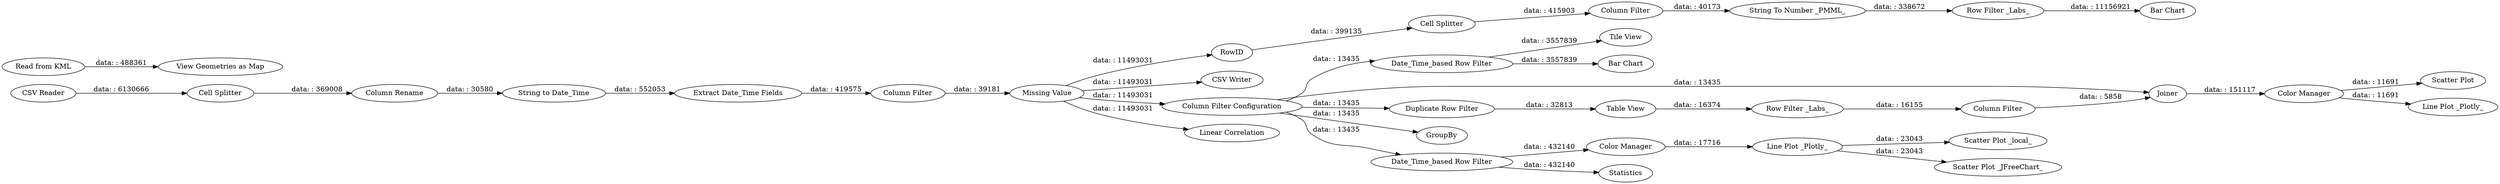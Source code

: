 digraph {
	"2291867599393028967_32" [label="Column Filter"]
	"2291867599393028967_45" [label="String to Date_Time"]
	"2291867599393028967_69" [label="Extract Date_Time Fields"]
	"2291867599393028967_40" [label="Line Plot _Plotly_"]
	"2291867599393028967_56" [label="Scatter Plot _local_"]
	"2291867599393028967_42" [label="Cell Splitter"]
	"2291867599393028967_94" [label="Column Filter"]
	"2291867599393028967_73" [label="Tile View"]
	"2291867599393028967_80" [label="Scatter Plot _JFreeChart_"]
	"2291867599393028967_84" [label=RowID]
	"2291867599393028967_44" [label="Color Manager"]
	"2291867599393028967_58" [label=Statistics]
	"2291867599393028967_64" [label="Date_Time_based Row Filter"]
	"2291867599393028967_100" [label="Scatter Plot"]
	"2291867599393028967_96" [label=Joiner]
	"2291867599393028967_91" [label="Duplicate Row Filter"]
	"2291867599393028967_89" [label="String To Number _PMML_"]
	"2291867599393028967_3" [label="CSV Reader"]
	"2291867599393028967_29" [label="CSV Writer"]
	"2291867599393028967_52" [label="Column Filter Configuration"]
	"2291867599393028967_43" [label="Column Rename"]
	"2291867599393028967_99" [label="Color Manager"]
	"2291867599393028967_67" [label="View Geometries as Map"]
	"2291867599393028967_87" [label="Cell Splitter"]
	"2291867599393028967_98" [label="Line Plot _Plotly_"]
	"2291867599393028967_61" [label=GroupBy]
	"2291867599393028967_93" [label="Row Filter _Labs_"]
	"2291867599393028967_101" [label="Linear Correlation"]
	"2291867599393028967_88" [label="Column Filter"]
	"2291867599393028967_90" [label="Row Filter _Labs_"]
	"2291867599393028967_92" [label="Table View"]
	"2291867599393028967_35" [label="Date_Time_based Row Filter"]
	"2291867599393028967_74" [label="Read from KML"]
	"2291867599393028967_63" [label="Bar Chart"]
	"2291867599393028967_33" [label="Missing Value"]
	"2291867599393028967_83" [label="Bar Chart"]
	"2291867599393028967_33" -> "2291867599393028967_84" [label="data: : 11493031"]
	"2291867599393028967_40" -> "2291867599393028967_80" [label="data: : 23043"]
	"2291867599393028967_35" -> "2291867599393028967_44" [label="data: : 432140"]
	"2291867599393028967_74" -> "2291867599393028967_67" [label="data: : 488361"]
	"2291867599393028967_64" -> "2291867599393028967_73" [label="data: : 3557839"]
	"2291867599393028967_33" -> "2291867599393028967_29" [label="data: : 11493031"]
	"2291867599393028967_40" -> "2291867599393028967_56" [label="data: : 23043"]
	"2291867599393028967_91" -> "2291867599393028967_92" [label="data: : 32813"]
	"2291867599393028967_94" -> "2291867599393028967_96" [label="data: : 5858"]
	"2291867599393028967_35" -> "2291867599393028967_58" [label="data: : 432140"]
	"2291867599393028967_99" -> "2291867599393028967_100" [label="data: : 11691"]
	"2291867599393028967_64" -> "2291867599393028967_63" [label="data: : 3557839"]
	"2291867599393028967_45" -> "2291867599393028967_69" [label="data: : 552053"]
	"2291867599393028967_52" -> "2291867599393028967_96" [label="data: : 13435"]
	"2291867599393028967_52" -> "2291867599393028967_61" [label="data: : 13435"]
	"2291867599393028967_52" -> "2291867599393028967_35" [label="data: : 13435"]
	"2291867599393028967_33" -> "2291867599393028967_52" [label="data: : 11493031"]
	"2291867599393028967_42" -> "2291867599393028967_43" [label="data: : 369008"]
	"2291867599393028967_52" -> "2291867599393028967_91" [label="data: : 13435"]
	"2291867599393028967_99" -> "2291867599393028967_98" [label="data: : 11691"]
	"2291867599393028967_89" -> "2291867599393028967_90" [label="data: : 338672"]
	"2291867599393028967_3" -> "2291867599393028967_42" [label="data: : 6130666"]
	"2291867599393028967_88" -> "2291867599393028967_89" [label="data: : 40173"]
	"2291867599393028967_44" -> "2291867599393028967_40" [label="data: : 17716"]
	"2291867599393028967_90" -> "2291867599393028967_83" [label="data: : 11156921"]
	"2291867599393028967_33" -> "2291867599393028967_101" [label="data: : 11493031"]
	"2291867599393028967_52" -> "2291867599393028967_64" [label="data: : 13435"]
	"2291867599393028967_43" -> "2291867599393028967_45" [label="data: : 30580"]
	"2291867599393028967_93" -> "2291867599393028967_94" [label="data: : 16155"]
	"2291867599393028967_96" -> "2291867599393028967_99" [label="data: : 151117"]
	"2291867599393028967_32" -> "2291867599393028967_33" [label="data: : 39181"]
	"2291867599393028967_87" -> "2291867599393028967_88" [label="data: : 415903"]
	"2291867599393028967_84" -> "2291867599393028967_87" [label="data: : 399135"]
	"2291867599393028967_92" -> "2291867599393028967_93" [label="data: : 16374"]
	"2291867599393028967_69" -> "2291867599393028967_32" [label="data: : 419575"]
	rankdir=LR
}
